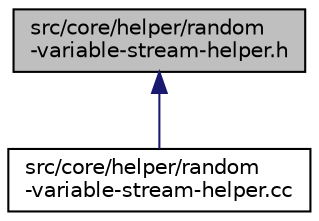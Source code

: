digraph "src/core/helper/random-variable-stream-helper.h"
{
 // LATEX_PDF_SIZE
  edge [fontname="Helvetica",fontsize="10",labelfontname="Helvetica",labelfontsize="10"];
  node [fontname="Helvetica",fontsize="10",shape=record];
  Node1 [label="src/core/helper/random\l-variable-stream-helper.h",height=0.2,width=0.4,color="black", fillcolor="grey75", style="filled", fontcolor="black",tooltip="ns3::RandomVariableStreamHelper declaration."];
  Node1 -> Node2 [dir="back",color="midnightblue",fontsize="10",style="solid",fontname="Helvetica"];
  Node2 [label="src/core/helper/random\l-variable-stream-helper.cc",height=0.2,width=0.4,color="black", fillcolor="white", style="filled",URL="$random-variable-stream-helper_8cc.html",tooltip="ns3::RandomVariableStreamHelper implementation."];
}
